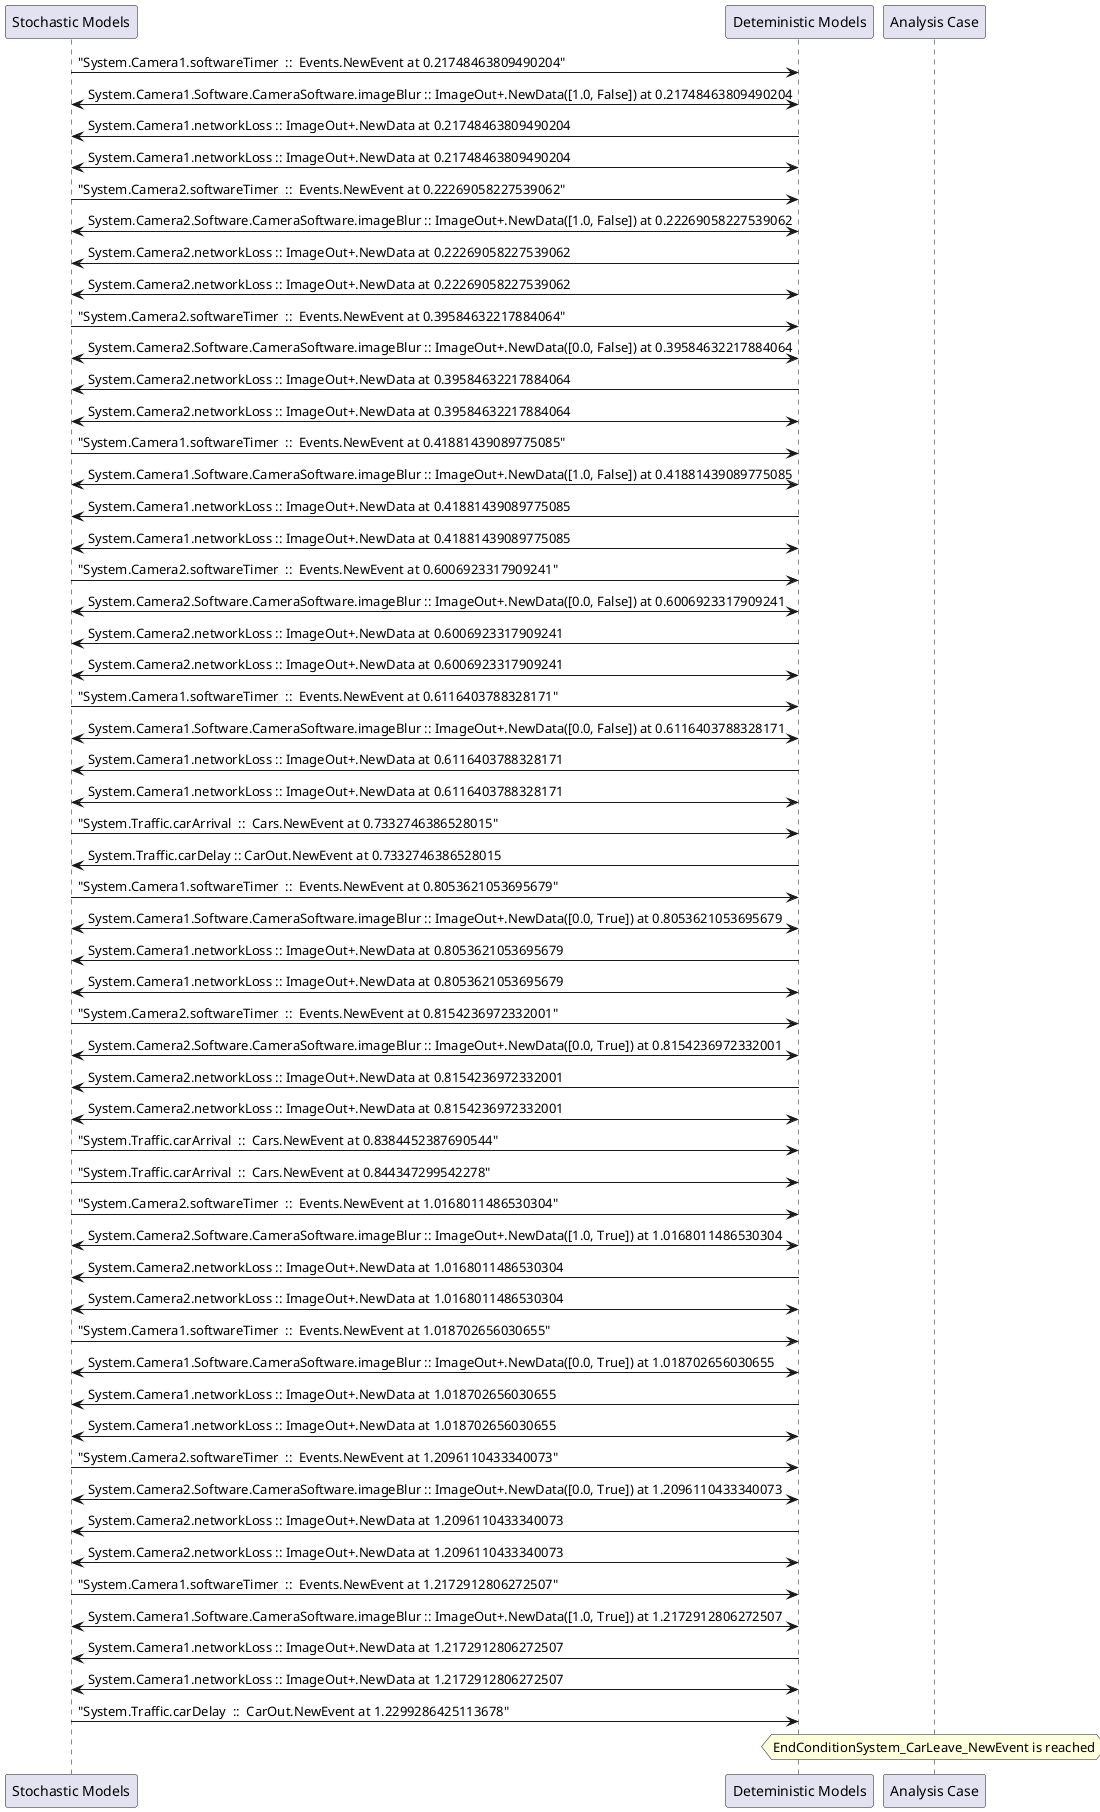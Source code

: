 
	@startuml
	participant "Stochastic Models" as stochmodel
	participant "Deteministic Models" as detmodel
	participant "Analysis Case" as analysis
	{27065_stop} stochmodel -> detmodel : "System.Camera1.softwareTimer  ::  Events.NewEvent at 0.21748463809490204"
detmodel <-> stochmodel : System.Camera1.Software.CameraSoftware.imageBlur :: ImageOut+.NewData([1.0, False]) at 0.21748463809490204
detmodel -> stochmodel : System.Camera1.networkLoss :: ImageOut+.NewData at 0.21748463809490204
detmodel <-> stochmodel : System.Camera1.networkLoss :: ImageOut+.NewData at 0.21748463809490204
{27080_stop} stochmodel -> detmodel : "System.Camera2.softwareTimer  ::  Events.NewEvent at 0.22269058227539062"
detmodel <-> stochmodel : System.Camera2.Software.CameraSoftware.imageBlur :: ImageOut+.NewData([1.0, False]) at 0.22269058227539062
detmodel -> stochmodel : System.Camera2.networkLoss :: ImageOut+.NewData at 0.22269058227539062
detmodel <-> stochmodel : System.Camera2.networkLoss :: ImageOut+.NewData at 0.22269058227539062
{27081_stop} stochmodel -> detmodel : "System.Camera2.softwareTimer  ::  Events.NewEvent at 0.39584632217884064"
detmodel <-> stochmodel : System.Camera2.Software.CameraSoftware.imageBlur :: ImageOut+.NewData([0.0, False]) at 0.39584632217884064
detmodel -> stochmodel : System.Camera2.networkLoss :: ImageOut+.NewData at 0.39584632217884064
detmodel <-> stochmodel : System.Camera2.networkLoss :: ImageOut+.NewData at 0.39584632217884064
{27066_stop} stochmodel -> detmodel : "System.Camera1.softwareTimer  ::  Events.NewEvent at 0.41881439089775085"
detmodel <-> stochmodel : System.Camera1.Software.CameraSoftware.imageBlur :: ImageOut+.NewData([1.0, False]) at 0.41881439089775085
detmodel -> stochmodel : System.Camera1.networkLoss :: ImageOut+.NewData at 0.41881439089775085
detmodel <-> stochmodel : System.Camera1.networkLoss :: ImageOut+.NewData at 0.41881439089775085
{27082_stop} stochmodel -> detmodel : "System.Camera2.softwareTimer  ::  Events.NewEvent at 0.6006923317909241"
detmodel <-> stochmodel : System.Camera2.Software.CameraSoftware.imageBlur :: ImageOut+.NewData([0.0, False]) at 0.6006923317909241
detmodel -> stochmodel : System.Camera2.networkLoss :: ImageOut+.NewData at 0.6006923317909241
detmodel <-> stochmodel : System.Camera2.networkLoss :: ImageOut+.NewData at 0.6006923317909241
{27067_stop} stochmodel -> detmodel : "System.Camera1.softwareTimer  ::  Events.NewEvent at 0.6116403788328171"
detmodel <-> stochmodel : System.Camera1.Software.CameraSoftware.imageBlur :: ImageOut+.NewData([0.0, False]) at 0.6116403788328171
detmodel -> stochmodel : System.Camera1.networkLoss :: ImageOut+.NewData at 0.6116403788328171
detmodel <-> stochmodel : System.Camera1.networkLoss :: ImageOut+.NewData at 0.6116403788328171
{27096_stop} stochmodel -> detmodel : "System.Traffic.carArrival  ::  Cars.NewEvent at 0.7332746386528015"
{27107_start} detmodel -> stochmodel : System.Traffic.carDelay :: CarOut.NewEvent at 0.7332746386528015
{27068_stop} stochmodel -> detmodel : "System.Camera1.softwareTimer  ::  Events.NewEvent at 0.8053621053695679"
detmodel <-> stochmodel : System.Camera1.Software.CameraSoftware.imageBlur :: ImageOut+.NewData([0.0, True]) at 0.8053621053695679
detmodel -> stochmodel : System.Camera1.networkLoss :: ImageOut+.NewData at 0.8053621053695679
detmodel <-> stochmodel : System.Camera1.networkLoss :: ImageOut+.NewData at 0.8053621053695679
{27083_stop} stochmodel -> detmodel : "System.Camera2.softwareTimer  ::  Events.NewEvent at 0.8154236972332001"
detmodel <-> stochmodel : System.Camera2.Software.CameraSoftware.imageBlur :: ImageOut+.NewData([0.0, True]) at 0.8154236972332001
detmodel -> stochmodel : System.Camera2.networkLoss :: ImageOut+.NewData at 0.8154236972332001
detmodel <-> stochmodel : System.Camera2.networkLoss :: ImageOut+.NewData at 0.8154236972332001
{27097_stop} stochmodel -> detmodel : "System.Traffic.carArrival  ::  Cars.NewEvent at 0.8384452387690544"
{27098_stop} stochmodel -> detmodel : "System.Traffic.carArrival  ::  Cars.NewEvent at 0.844347299542278"
{27084_stop} stochmodel -> detmodel : "System.Camera2.softwareTimer  ::  Events.NewEvent at 1.0168011486530304"
detmodel <-> stochmodel : System.Camera2.Software.CameraSoftware.imageBlur :: ImageOut+.NewData([1.0, True]) at 1.0168011486530304
detmodel -> stochmodel : System.Camera2.networkLoss :: ImageOut+.NewData at 1.0168011486530304
detmodel <-> stochmodel : System.Camera2.networkLoss :: ImageOut+.NewData at 1.0168011486530304
{27069_stop} stochmodel -> detmodel : "System.Camera1.softwareTimer  ::  Events.NewEvent at 1.018702656030655"
detmodel <-> stochmodel : System.Camera1.Software.CameraSoftware.imageBlur :: ImageOut+.NewData([0.0, True]) at 1.018702656030655
detmodel -> stochmodel : System.Camera1.networkLoss :: ImageOut+.NewData at 1.018702656030655
detmodel <-> stochmodel : System.Camera1.networkLoss :: ImageOut+.NewData at 1.018702656030655
{27085_stop} stochmodel -> detmodel : "System.Camera2.softwareTimer  ::  Events.NewEvent at 1.2096110433340073"
detmodel <-> stochmodel : System.Camera2.Software.CameraSoftware.imageBlur :: ImageOut+.NewData([0.0, True]) at 1.2096110433340073
detmodel -> stochmodel : System.Camera2.networkLoss :: ImageOut+.NewData at 1.2096110433340073
detmodel <-> stochmodel : System.Camera2.networkLoss :: ImageOut+.NewData at 1.2096110433340073
{27070_stop} stochmodel -> detmodel : "System.Camera1.softwareTimer  ::  Events.NewEvent at 1.2172912806272507"
detmodel <-> stochmodel : System.Camera1.Software.CameraSoftware.imageBlur :: ImageOut+.NewData([1.0, True]) at 1.2172912806272507
detmodel -> stochmodel : System.Camera1.networkLoss :: ImageOut+.NewData at 1.2172912806272507
detmodel <-> stochmodel : System.Camera1.networkLoss :: ImageOut+.NewData at 1.2172912806272507
{27107_stop} stochmodel -> detmodel : "System.Traffic.carDelay  ::  CarOut.NewEvent at 1.2299286425113678"
{27107_start} <-> {27107_stop} : delay
hnote over analysis 
EndConditionSystem_CarLeave_NewEvent is reached
endnote
@enduml